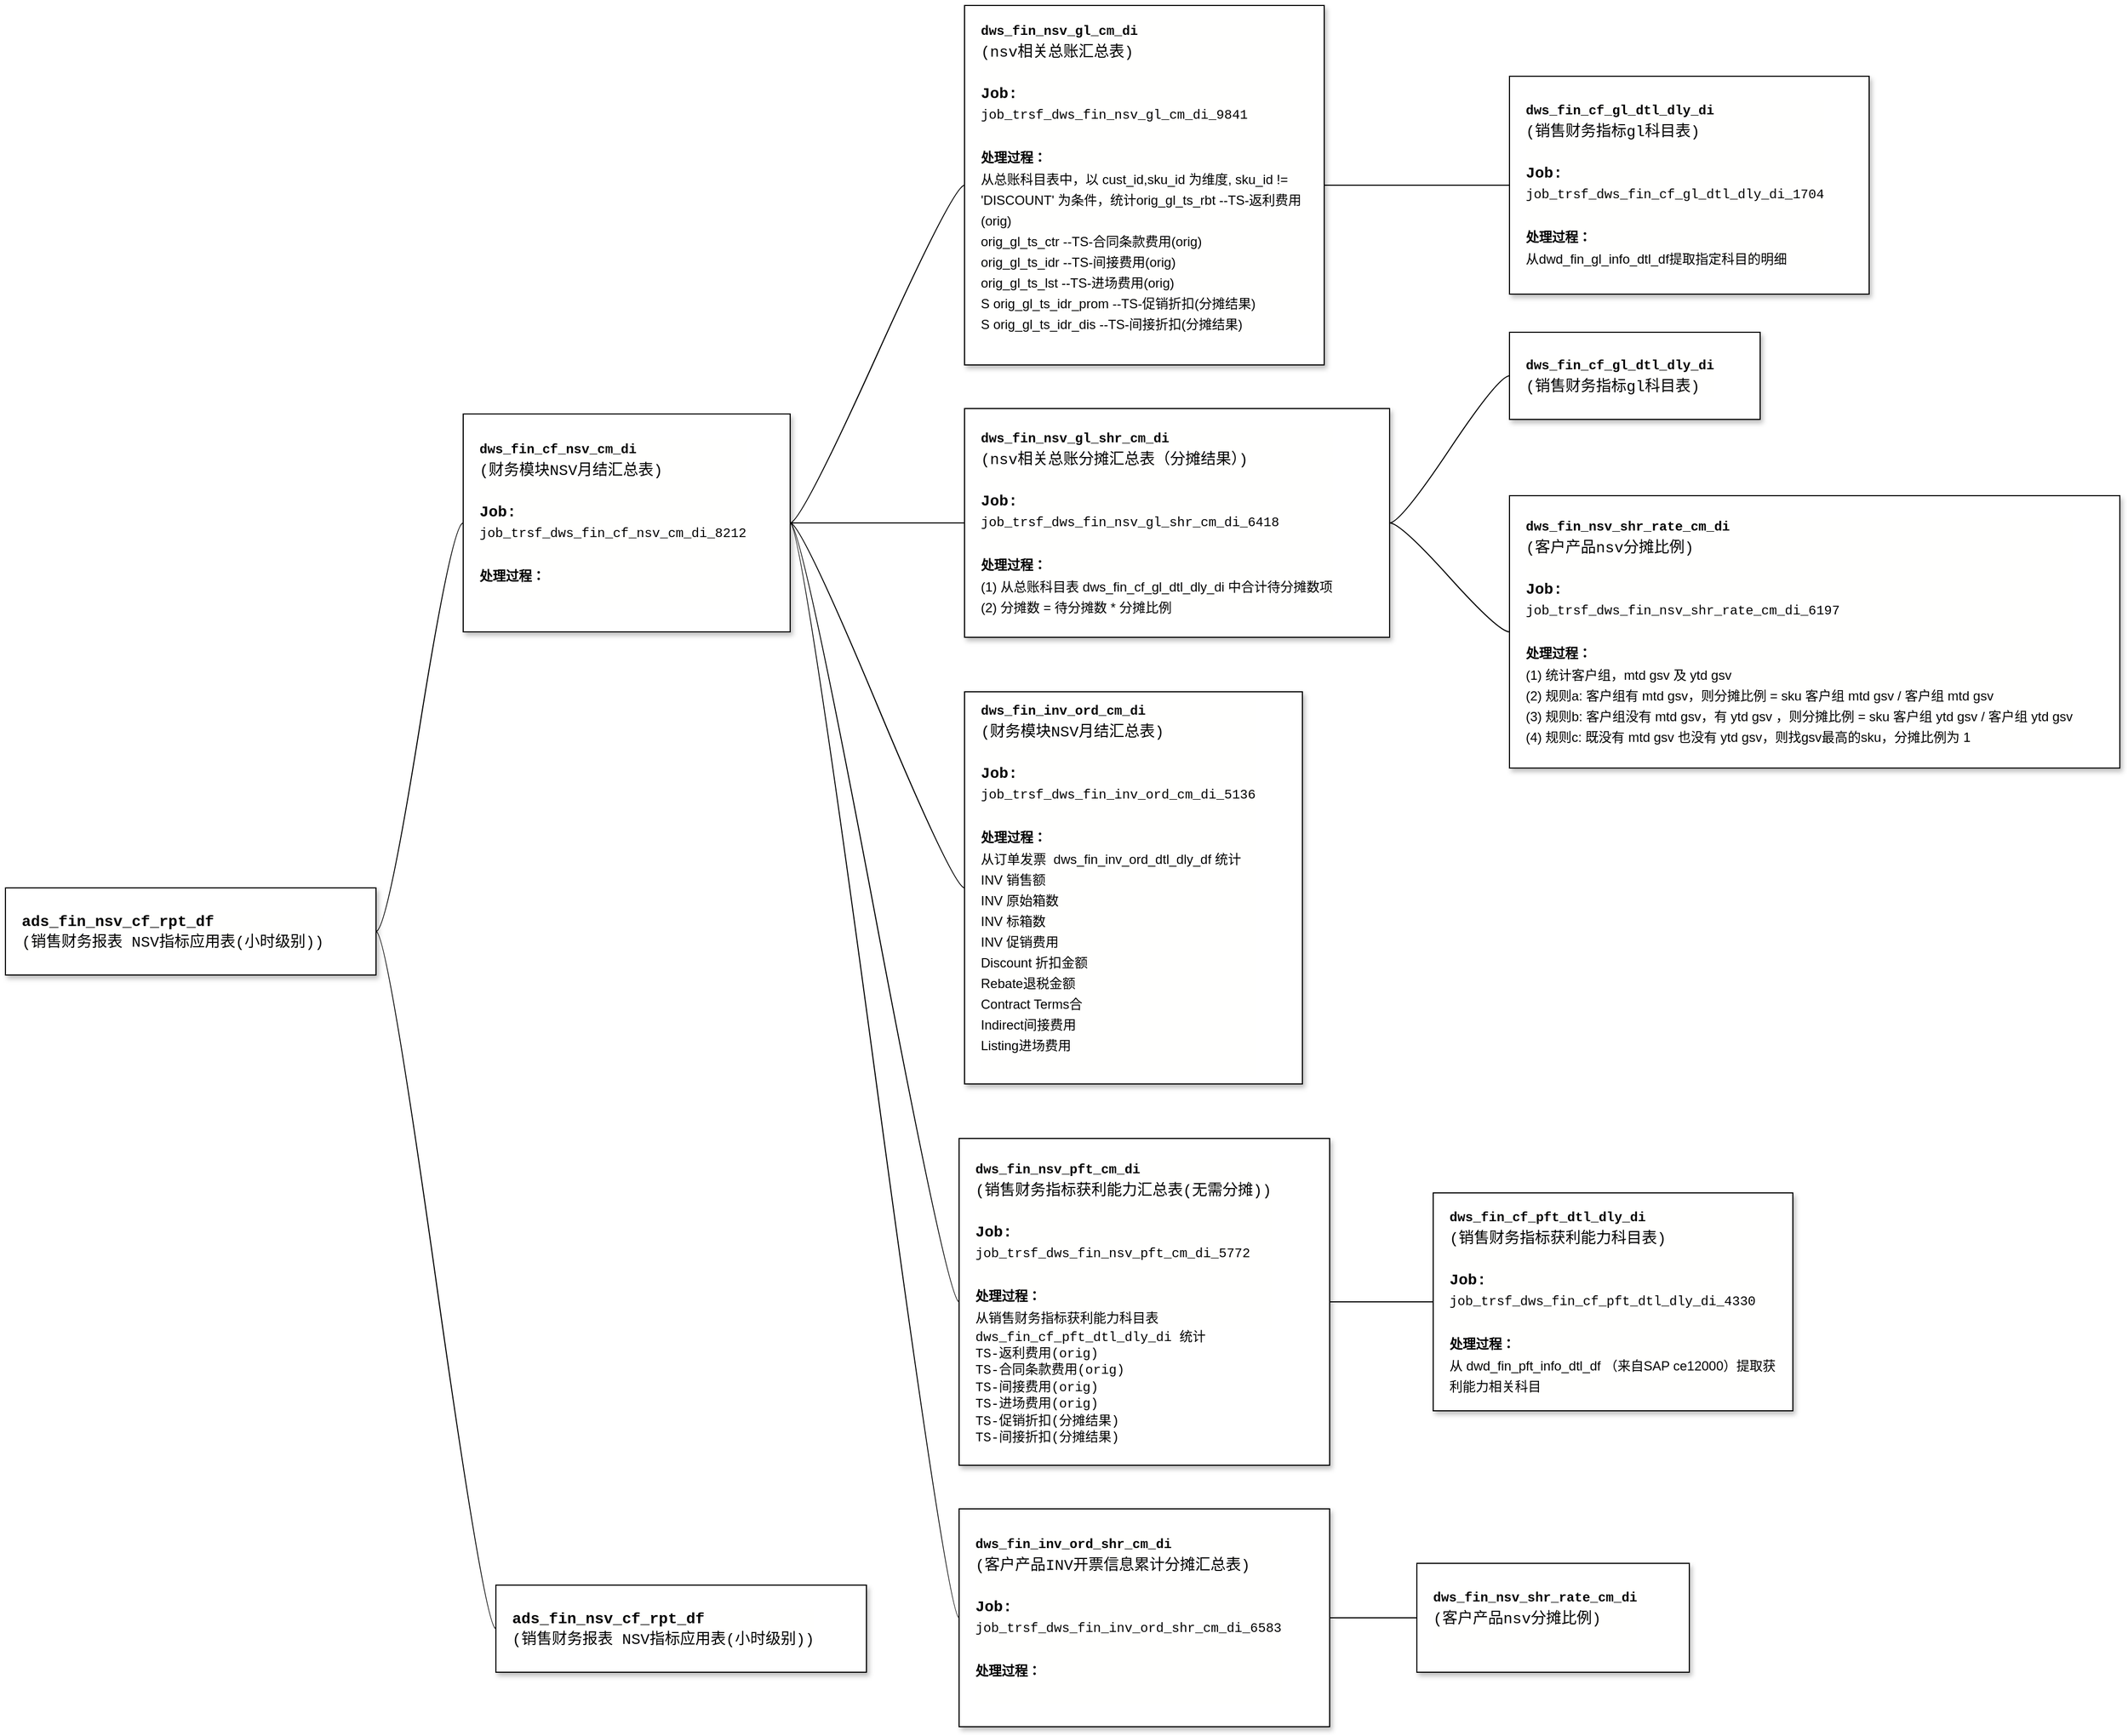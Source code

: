 <mxfile version="22.1.18" type="github">
  <diagram name="第 1 页" id="lyR7plTBhS6jm25HHeXX">
    <mxGraphModel dx="2261" dy="746" grid="1" gridSize="10" guides="1" tooltips="1" connect="1" arrows="1" fold="1" page="1" pageScale="1" pageWidth="827" pageHeight="1169" math="0" shadow="0">
      <root>
        <mxCell id="0" />
        <mxCell id="1" parent="0" />
        <mxCell id="bTSbOXXRGPCNgvXaSEfL-14" value="" style="edgeStyle=entityRelationEdgeStyle;rounded=0;orthogonalLoop=1;jettySize=auto;html=1;startArrow=none;endArrow=none;segment=10;curved=1;sourcePerimeterSpacing=0;targetPerimeterSpacing=0;" edge="1" parent="1" source="bTSbOXXRGPCNgvXaSEfL-9" target="bTSbOXXRGPCNgvXaSEfL-13">
          <mxGeometry relative="1" as="geometry" />
        </mxCell>
        <mxCell id="bTSbOXXRGPCNgvXaSEfL-20" value="" style="edgeStyle=entityRelationEdgeStyle;rounded=0;orthogonalLoop=1;jettySize=auto;html=1;startArrow=none;endArrow=none;segment=10;curved=1;sourcePerimeterSpacing=0;targetPerimeterSpacing=0;" edge="1" parent="1" source="bTSbOXXRGPCNgvXaSEfL-9" target="bTSbOXXRGPCNgvXaSEfL-19">
          <mxGeometry relative="1" as="geometry" />
        </mxCell>
        <mxCell id="bTSbOXXRGPCNgvXaSEfL-9" value="&lt;div style=&quot;background-color: rgb(255, 255, 254); font-family: Consolas, &amp;quot;Courier New&amp;quot;, monospace; font-size: 14px; line-height: 19px;&quot;&gt;&lt;b&gt;ads_fin_nsv_cf_rpt_df&lt;/b&gt;&lt;/div&gt;&lt;div style=&quot;background-color: rgb(255, 255, 254); font-family: Consolas, &amp;quot;Courier New&amp;quot;, monospace; font-size: 14px; line-height: 19px;&quot;&gt;(销售财务报表 NSV指标应用表(小时级别))&lt;/div&gt;" style="whiteSpace=wrap;html=1;rounded=0;arcSize=50;align=left;verticalAlign=middle;strokeWidth=1;autosize=1;spacing=15;treeFolding=1;treeMoving=1;newEdgeStyle={&quot;edgeStyle&quot;:&quot;entityRelationEdgeStyle&quot;,&quot;startArrow&quot;:&quot;none&quot;,&quot;endArrow&quot;:&quot;none&quot;,&quot;segment&quot;:10,&quot;curved&quot;:1,&quot;sourcePerimeterSpacing&quot;:0,&quot;targetPerimeterSpacing&quot;:0};shadow=1;" vertex="1" parent="1">
          <mxGeometry x="-150" y="860" width="340" height="80" as="geometry" />
        </mxCell>
        <mxCell id="bTSbOXXRGPCNgvXaSEfL-16" value="" style="edgeStyle=entityRelationEdgeStyle;rounded=0;orthogonalLoop=1;jettySize=auto;html=1;startArrow=none;endArrow=none;segment=10;curved=1;sourcePerimeterSpacing=0;targetPerimeterSpacing=0;" edge="1" parent="1" source="bTSbOXXRGPCNgvXaSEfL-13" target="bTSbOXXRGPCNgvXaSEfL-15">
          <mxGeometry relative="1" as="geometry" />
        </mxCell>
        <mxCell id="bTSbOXXRGPCNgvXaSEfL-22" value="" style="edgeStyle=entityRelationEdgeStyle;rounded=0;orthogonalLoop=1;jettySize=auto;html=1;startArrow=none;endArrow=none;segment=10;curved=1;sourcePerimeterSpacing=0;targetPerimeterSpacing=0;" edge="1" parent="1" source="bTSbOXXRGPCNgvXaSEfL-13" target="bTSbOXXRGPCNgvXaSEfL-21">
          <mxGeometry relative="1" as="geometry" />
        </mxCell>
        <mxCell id="bTSbOXXRGPCNgvXaSEfL-28" value="" style="edgeStyle=entityRelationEdgeStyle;rounded=0;orthogonalLoop=1;jettySize=auto;html=1;startArrow=none;endArrow=none;segment=10;curved=1;sourcePerimeterSpacing=0;targetPerimeterSpacing=0;" edge="1" parent="1" source="bTSbOXXRGPCNgvXaSEfL-13" target="bTSbOXXRGPCNgvXaSEfL-27">
          <mxGeometry relative="1" as="geometry" />
        </mxCell>
        <mxCell id="bTSbOXXRGPCNgvXaSEfL-30" value="" style="edgeStyle=entityRelationEdgeStyle;rounded=0;orthogonalLoop=1;jettySize=auto;html=1;startArrow=none;endArrow=none;segment=10;curved=1;sourcePerimeterSpacing=0;targetPerimeterSpacing=0;" edge="1" parent="1" source="bTSbOXXRGPCNgvXaSEfL-13" target="bTSbOXXRGPCNgvXaSEfL-29">
          <mxGeometry relative="1" as="geometry" />
        </mxCell>
        <mxCell id="bTSbOXXRGPCNgvXaSEfL-36" value="" style="edgeStyle=entityRelationEdgeStyle;rounded=0;orthogonalLoop=1;jettySize=auto;html=1;startArrow=none;endArrow=none;segment=10;curved=1;sourcePerimeterSpacing=0;targetPerimeterSpacing=0;" edge="1" parent="1" source="bTSbOXXRGPCNgvXaSEfL-13" target="bTSbOXXRGPCNgvXaSEfL-35">
          <mxGeometry relative="1" as="geometry" />
        </mxCell>
        <mxCell id="bTSbOXXRGPCNgvXaSEfL-13" value="&lt;div style=&quot;background-color: rgb(255, 255, 254); line-height: 19px;&quot;&gt;&lt;font face=&quot;Consolas, Courier New, monospace&quot;&gt;&lt;b&gt;dws_fin_cf_nsv_cm_di&lt;/b&gt;&lt;/font&gt;&lt;br&gt;&lt;/div&gt;&lt;div style=&quot;background-color: rgb(255, 255, 254); font-family: Consolas, &amp;quot;Courier New&amp;quot;, monospace; font-size: 14px; line-height: 19px;&quot;&gt;(财务模块NSV月结汇总表)&lt;/div&gt;&lt;div style=&quot;background-color: rgb(255, 255, 254); font-family: Consolas, &amp;quot;Courier New&amp;quot;, monospace; font-size: 14px; line-height: 19px;&quot;&gt;&lt;br&gt;&lt;/div&gt;&lt;div style=&quot;background-color: rgb(255, 255, 254); font-family: Consolas, &amp;quot;Courier New&amp;quot;, monospace; font-size: 14px; line-height: 19px;&quot;&gt;&lt;b&gt;Job:&lt;/b&gt;&lt;/div&gt;&lt;div style=&quot;background-color: rgb(255, 255, 254); line-height: 19px;&quot;&gt;&lt;font face=&quot;Consolas, Courier New, monospace&quot;&gt;job_trsf_dws_fin_cf_nsv_cm_di_8212&lt;/font&gt;&lt;br&gt;&lt;/div&gt;&lt;div style=&quot;background-color: rgb(255, 255, 254); line-height: 19px;&quot;&gt;&lt;font face=&quot;Consolas, Courier New, monospace&quot;&gt;&lt;br&gt;&lt;/font&gt;&lt;/div&gt;&lt;div style=&quot;background-color: rgb(255, 255, 254); line-height: 19px;&quot;&gt;&lt;font face=&quot;Consolas, Courier New, monospace&quot;&gt;&lt;b&gt;处理过程：&lt;/b&gt;&lt;/font&gt;&lt;/div&gt;&lt;div style=&quot;background-color: rgb(255, 255, 254); line-height: 19px;&quot;&gt;&lt;br&gt;&lt;/div&gt;" style="whiteSpace=wrap;html=1;rounded=0;arcSize=50;align=left;verticalAlign=middle;strokeWidth=1;autosize=1;spacing=15;treeFolding=1;treeMoving=1;newEdgeStyle={&quot;edgeStyle&quot;:&quot;entityRelationEdgeStyle&quot;,&quot;startArrow&quot;:&quot;none&quot;,&quot;endArrow&quot;:&quot;none&quot;,&quot;segment&quot;:10,&quot;curved&quot;:1,&quot;sourcePerimeterSpacing&quot;:0,&quot;targetPerimeterSpacing&quot;:0};shadow=1;" vertex="1" parent="1">
          <mxGeometry x="270" y="425" width="300" height="200" as="geometry" />
        </mxCell>
        <mxCell id="bTSbOXXRGPCNgvXaSEfL-18" value="" style="edgeStyle=entityRelationEdgeStyle;rounded=0;orthogonalLoop=1;jettySize=auto;html=1;startArrow=none;endArrow=none;segment=10;curved=1;sourcePerimeterSpacing=0;targetPerimeterSpacing=0;" edge="1" parent="1" source="bTSbOXXRGPCNgvXaSEfL-15" target="bTSbOXXRGPCNgvXaSEfL-17">
          <mxGeometry relative="1" as="geometry" />
        </mxCell>
        <mxCell id="bTSbOXXRGPCNgvXaSEfL-15" value="&lt;div style=&quot;background-color: rgb(255, 255, 254); line-height: 19px;&quot;&gt;&lt;font face=&quot;Consolas, Courier New, monospace&quot;&gt;&lt;b&gt;dws_fin_nsv_gl_cm_di&lt;/b&gt;&lt;/font&gt;&lt;br&gt;&lt;/div&gt;&lt;div style=&quot;background-color: rgb(255, 255, 254); font-family: Consolas, &amp;quot;Courier New&amp;quot;, monospace; font-size: 14px; line-height: 19px;&quot;&gt;(nsv相关总账汇总表)&lt;/div&gt;&lt;div style=&quot;background-color: rgb(255, 255, 254); font-family: Consolas, &amp;quot;Courier New&amp;quot;, monospace; font-size: 14px; line-height: 19px;&quot;&gt;&lt;br&gt;&lt;/div&gt;&lt;div style=&quot;background-color: rgb(255, 255, 254); font-family: Consolas, &amp;quot;Courier New&amp;quot;, monospace; font-size: 14px; line-height: 19px;&quot;&gt;&lt;b&gt;Job:&lt;/b&gt;&lt;/div&gt;&lt;div style=&quot;background-color: rgb(255, 255, 254); line-height: 19px;&quot;&gt;&lt;font face=&quot;Consolas, Courier New, monospace&quot;&gt;job_trsf_dws_fin_nsv_gl_cm_di_9841&lt;/font&gt;&lt;br&gt;&lt;/div&gt;&lt;div style=&quot;background-color: rgb(255, 255, 254); line-height: 19px;&quot;&gt;&lt;font face=&quot;Consolas, Courier New, monospace&quot;&gt;&lt;br&gt;&lt;/font&gt;&lt;/div&gt;&lt;div style=&quot;background-color: rgb(255, 255, 254); line-height: 19px;&quot;&gt;&lt;font face=&quot;Consolas, Courier New, monospace&quot;&gt;&lt;b&gt;处理过程：&lt;/b&gt;&lt;/font&gt;&lt;/div&gt;&lt;div style=&quot;background-color: rgb(255, 255, 254); line-height: 19px;&quot;&gt;从总账科目表中，以 cust_id,sku_id 为维度, sku_id != &#39;DISCOUNT&#39; 为条件，统计orig_gl_ts_rbt --TS-返利费用(orig)&lt;/div&gt;&lt;div style=&quot;background-color: rgb(255, 255, 254); line-height: 19px;&quot;&gt;orig_gl_ts_ctr --TS-合同条款费用(orig)&lt;/div&gt;&lt;div style=&quot;background-color: rgb(255, 255, 254); line-height: 19px;&quot;&gt;orig_gl_ts_idr --TS-间接费用(orig)&lt;/div&gt;&lt;div style=&quot;background-color: rgb(255, 255, 254); line-height: 19px;&quot;&gt;orig_gl_ts_lst --TS-进场费用(orig)&lt;/div&gt;&lt;div style=&quot;background-color: rgb(255, 255, 254); line-height: 19px;&quot;&gt;S orig_gl_ts_idr_prom --TS-促销折扣(分摊结果)&lt;/div&gt;&lt;div style=&quot;background-color: rgb(255, 255, 254); line-height: 19px;&quot;&gt;S orig_gl_ts_idr_dis --TS-间接折扣(分摊结果)&lt;/div&gt;&lt;div&gt;&lt;br&gt;&lt;/div&gt;" style="whiteSpace=wrap;html=1;rounded=0;arcSize=50;align=left;verticalAlign=middle;strokeWidth=1;autosize=1;spacing=15;treeFolding=1;treeMoving=1;newEdgeStyle={&quot;edgeStyle&quot;:&quot;entityRelationEdgeStyle&quot;,&quot;startArrow&quot;:&quot;none&quot;,&quot;endArrow&quot;:&quot;none&quot;,&quot;segment&quot;:10,&quot;curved&quot;:1,&quot;sourcePerimeterSpacing&quot;:0,&quot;targetPerimeterSpacing&quot;:0};shadow=1;" vertex="1" parent="1">
          <mxGeometry x="730" y="50" width="330" height="330" as="geometry" />
        </mxCell>
        <mxCell id="bTSbOXXRGPCNgvXaSEfL-17" value="&lt;div style=&quot;background-color: rgb(255, 255, 254); line-height: 19px;&quot;&gt;&lt;font face=&quot;Consolas, Courier New, monospace&quot;&gt;&lt;b&gt;dws_fin_cf_gl_dtl_dly_di&lt;/b&gt;&lt;/font&gt;&lt;br&gt;&lt;/div&gt;&lt;div style=&quot;background-color: rgb(255, 255, 254); font-family: Consolas, &amp;quot;Courier New&amp;quot;, monospace; font-size: 14px; line-height: 19px;&quot;&gt;(销售财务指标gl科目表)&lt;/div&gt;&lt;div style=&quot;background-color: rgb(255, 255, 254); font-family: Consolas, &amp;quot;Courier New&amp;quot;, monospace; font-size: 14px; line-height: 19px;&quot;&gt;&lt;br&gt;&lt;/div&gt;&lt;div style=&quot;background-color: rgb(255, 255, 254); font-family: Consolas, &amp;quot;Courier New&amp;quot;, monospace; font-size: 14px; line-height: 19px;&quot;&gt;&lt;b&gt;Job:&lt;/b&gt;&lt;/div&gt;&lt;div style=&quot;background-color: rgb(255, 255, 254); line-height: 19px;&quot;&gt;&lt;font face=&quot;Consolas, Courier New, monospace&quot;&gt;job_trsf_dws_fin_cf_gl_dtl_dly_di_1704&lt;/font&gt;&lt;br&gt;&lt;/div&gt;&lt;div style=&quot;background-color: rgb(255, 255, 254); line-height: 19px;&quot;&gt;&lt;font face=&quot;Consolas, Courier New, monospace&quot;&gt;&lt;br&gt;&lt;/font&gt;&lt;/div&gt;&lt;div style=&quot;background-color: rgb(255, 255, 254); line-height: 19px;&quot;&gt;&lt;font face=&quot;Consolas, Courier New, monospace&quot;&gt;&lt;b&gt;处理过程：&lt;/b&gt;&lt;/font&gt;&lt;/div&gt;&lt;div style=&quot;background-color: rgb(255, 255, 254); line-height: 19px;&quot;&gt;&lt;font face=&quot;Consolas, Courier New, monospace&quot;&gt;从&lt;/font&gt;dwd_fin_gl_info_dtl_df提取指定科目的明细&lt;/div&gt;" style="whiteSpace=wrap;html=1;rounded=0;arcSize=50;align=left;verticalAlign=middle;strokeWidth=1;autosize=1;spacing=15;treeFolding=1;treeMoving=1;newEdgeStyle={&quot;edgeStyle&quot;:&quot;entityRelationEdgeStyle&quot;,&quot;startArrow&quot;:&quot;none&quot;,&quot;endArrow&quot;:&quot;none&quot;,&quot;segment&quot;:10,&quot;curved&quot;:1,&quot;sourcePerimeterSpacing&quot;:0,&quot;targetPerimeterSpacing&quot;:0};shadow=1;" vertex="1" parent="1">
          <mxGeometry x="1230" y="115" width="330" height="200" as="geometry" />
        </mxCell>
        <mxCell id="bTSbOXXRGPCNgvXaSEfL-19" value="&lt;div style=&quot;background-color: rgb(255, 255, 254); font-family: Consolas, &amp;quot;Courier New&amp;quot;, monospace; font-size: 14px; line-height: 19px;&quot;&gt;&lt;b&gt;ads_fin_nsv_cf_rpt_df&lt;/b&gt;&lt;/div&gt;&lt;div style=&quot;background-color: rgb(255, 255, 254); font-family: Consolas, &amp;quot;Courier New&amp;quot;, monospace; font-size: 14px; line-height: 19px;&quot;&gt;(销售财务报表 NSV指标应用表(小时级别))&lt;/div&gt;" style="whiteSpace=wrap;html=1;rounded=0;arcSize=50;align=left;verticalAlign=middle;strokeWidth=1;autosize=1;spacing=15;treeFolding=1;treeMoving=1;newEdgeStyle={&quot;edgeStyle&quot;:&quot;entityRelationEdgeStyle&quot;,&quot;startArrow&quot;:&quot;none&quot;,&quot;endArrow&quot;:&quot;none&quot;,&quot;segment&quot;:10,&quot;curved&quot;:1,&quot;sourcePerimeterSpacing&quot;:0,&quot;targetPerimeterSpacing&quot;:0};shadow=1;" vertex="1" parent="1">
          <mxGeometry x="300" y="1500" width="340" height="80" as="geometry" />
        </mxCell>
        <mxCell id="bTSbOXXRGPCNgvXaSEfL-24" value="" style="edgeStyle=entityRelationEdgeStyle;rounded=0;orthogonalLoop=1;jettySize=auto;html=1;startArrow=none;endArrow=none;segment=10;curved=1;sourcePerimeterSpacing=0;targetPerimeterSpacing=0;" edge="1" parent="1" source="bTSbOXXRGPCNgvXaSEfL-21" target="bTSbOXXRGPCNgvXaSEfL-23">
          <mxGeometry relative="1" as="geometry" />
        </mxCell>
        <mxCell id="bTSbOXXRGPCNgvXaSEfL-26" value="" style="edgeStyle=entityRelationEdgeStyle;rounded=0;orthogonalLoop=1;jettySize=auto;html=1;startArrow=none;endArrow=none;segment=10;curved=1;sourcePerimeterSpacing=0;targetPerimeterSpacing=0;" edge="1" parent="1" source="bTSbOXXRGPCNgvXaSEfL-21" target="bTSbOXXRGPCNgvXaSEfL-25">
          <mxGeometry relative="1" as="geometry" />
        </mxCell>
        <mxCell id="bTSbOXXRGPCNgvXaSEfL-21" value="&lt;div style=&quot;background-color: rgb(255, 255, 254); line-height: 19px;&quot;&gt;&lt;font face=&quot;Consolas, Courier New, monospace&quot;&gt;&lt;b&gt;dws_fin_nsv_gl_shr_cm_di&lt;/b&gt;&lt;/font&gt;&lt;br&gt;&lt;/div&gt;&lt;div style=&quot;background-color: rgb(255, 255, 254); font-family: Consolas, &amp;quot;Courier New&amp;quot;, monospace; font-size: 14px; line-height: 19px;&quot;&gt;(nsv相关总账分摊汇总表（分摊结果）)&lt;/div&gt;&lt;div style=&quot;background-color: rgb(255, 255, 254); font-family: Consolas, &amp;quot;Courier New&amp;quot;, monospace; font-size: 14px; line-height: 19px;&quot;&gt;&lt;br&gt;&lt;/div&gt;&lt;div style=&quot;background-color: rgb(255, 255, 254); font-family: Consolas, &amp;quot;Courier New&amp;quot;, monospace; font-size: 14px; line-height: 19px;&quot;&gt;&lt;b&gt;Job:&lt;/b&gt;&lt;/div&gt;&lt;div style=&quot;background-color: rgb(255, 255, 254); line-height: 19px;&quot;&gt;&lt;font face=&quot;Consolas, Courier New, monospace&quot;&gt;job_trsf_dws_fin_nsv_gl_shr_cm_di_6418&lt;/font&gt;&lt;br&gt;&lt;/div&gt;&lt;div style=&quot;background-color: rgb(255, 255, 254); line-height: 19px;&quot;&gt;&lt;font face=&quot;Consolas, Courier New, monospace&quot;&gt;&lt;br&gt;&lt;/font&gt;&lt;/div&gt;&lt;div style=&quot;background-color: rgb(255, 255, 254); line-height: 19px;&quot;&gt;&lt;font face=&quot;Consolas, Courier New, monospace&quot;&gt;&lt;b&gt;处理过程：&lt;/b&gt;&lt;/font&gt;&lt;/div&gt;&lt;div style=&quot;background-color: rgb(255, 255, 254); line-height: 19px;&quot;&gt;(1) 从总账科目表&amp;nbsp;dws_fin_cf_gl_dtl_dly_di 中合计待分摊数项&lt;/div&gt;&lt;div style=&quot;background-color: rgb(255, 255, 254); line-height: 19px;&quot;&gt;(2) 分摊数 = 待分摊数 * 分摊比例&lt;/div&gt;" style="whiteSpace=wrap;html=1;rounded=0;arcSize=50;align=left;verticalAlign=middle;strokeWidth=1;autosize=1;spacing=15;treeFolding=1;treeMoving=1;newEdgeStyle={&quot;edgeStyle&quot;:&quot;entityRelationEdgeStyle&quot;,&quot;startArrow&quot;:&quot;none&quot;,&quot;endArrow&quot;:&quot;none&quot;,&quot;segment&quot;:10,&quot;curved&quot;:1,&quot;sourcePerimeterSpacing&quot;:0,&quot;targetPerimeterSpacing&quot;:0};shadow=1;" vertex="1" parent="1">
          <mxGeometry x="730" y="420" width="390" height="210" as="geometry" />
        </mxCell>
        <mxCell id="bTSbOXXRGPCNgvXaSEfL-23" value="&lt;div style=&quot;background-color: rgb(255, 255, 254); line-height: 19px;&quot;&gt;&lt;div style=&quot;font-family: Consolas, &amp;quot;Courier New&amp;quot;, monospace; font-size: 14px; line-height: 19px;&quot;&gt;&lt;div style=&quot;border-color: var(--border-color); font-family: Helvetica; font-size: 12px; line-height: 19px;&quot;&gt;&lt;font style=&quot;border-color: var(--border-color);&quot; face=&quot;Consolas, Courier New, monospace&quot;&gt;&lt;b style=&quot;border-color: var(--border-color);&quot;&gt;dws_fin_cf_gl_dtl_dly_di&lt;/b&gt;&lt;/font&gt;&lt;br style=&quot;border-color: var(--border-color);&quot;&gt;&lt;/div&gt;&lt;div style=&quot;border-color: var(--border-color); line-height: 19px;&quot;&gt;(销售财务指标gl科目表)&lt;/div&gt;&lt;/div&gt;&lt;/div&gt;" style="whiteSpace=wrap;html=1;rounded=0;arcSize=50;align=left;verticalAlign=middle;strokeWidth=1;autosize=1;spacing=15;treeFolding=1;treeMoving=1;newEdgeStyle={&quot;edgeStyle&quot;:&quot;entityRelationEdgeStyle&quot;,&quot;startArrow&quot;:&quot;none&quot;,&quot;endArrow&quot;:&quot;none&quot;,&quot;segment&quot;:10,&quot;curved&quot;:1,&quot;sourcePerimeterSpacing&quot;:0,&quot;targetPerimeterSpacing&quot;:0};shadow=1;" vertex="1" parent="1">
          <mxGeometry x="1230" y="350" width="230" height="80" as="geometry" />
        </mxCell>
        <mxCell id="bTSbOXXRGPCNgvXaSEfL-25" value="&lt;div style=&quot;background-color: rgb(255, 255, 254); line-height: 19px;&quot;&gt;&lt;font face=&quot;Consolas, Courier New, monospace&quot;&gt;&lt;b&gt;dws_fin_nsv_shr_rate_cm_di&lt;/b&gt;&lt;/font&gt;&lt;br&gt;&lt;/div&gt;&lt;div style=&quot;background-color: rgb(255, 255, 254); font-family: Consolas, &amp;quot;Courier New&amp;quot;, monospace; font-size: 14px; line-height: 19px;&quot;&gt;(客户产品nsv分摊比例)&lt;/div&gt;&lt;div style=&quot;background-color: rgb(255, 255, 254); font-family: Consolas, &amp;quot;Courier New&amp;quot;, monospace; font-size: 14px; line-height: 19px;&quot;&gt;&lt;br&gt;&lt;/div&gt;&lt;div style=&quot;background-color: rgb(255, 255, 254); font-family: Consolas, &amp;quot;Courier New&amp;quot;, monospace; font-size: 14px; line-height: 19px;&quot;&gt;&lt;b&gt;Job:&lt;/b&gt;&lt;/div&gt;&lt;div style=&quot;background-color: rgb(255, 255, 254); line-height: 19px;&quot;&gt;&lt;font face=&quot;Consolas, Courier New, monospace&quot;&gt;job_trsf_dws_fin_nsv_shr_rate_cm_di_6197&lt;/font&gt;&lt;br&gt;&lt;/div&gt;&lt;div style=&quot;background-color: rgb(255, 255, 254); line-height: 19px;&quot;&gt;&lt;font face=&quot;Consolas, Courier New, monospace&quot;&gt;&lt;br&gt;&lt;/font&gt;&lt;/div&gt;&lt;div style=&quot;background-color: rgb(255, 255, 254); line-height: 19px;&quot;&gt;&lt;font face=&quot;Consolas, Courier New, monospace&quot;&gt;&lt;b&gt;处理过程：&lt;/b&gt;&lt;/font&gt;&lt;/div&gt;&lt;div style=&quot;background-color: rgb(255, 255, 254); line-height: 19px;&quot;&gt;(1) 统计客户组，mtd gsv 及 ytd gsv&lt;/div&gt;&lt;div style=&quot;background-color: rgb(255, 255, 254); line-height: 19px;&quot;&gt;(2) 规则a: 客户组有 mtd gsv，则分摊比例 = sku 客户组 mtd gsv / 客户组 mtd gsv&lt;/div&gt;&lt;div style=&quot;background-color: rgb(255, 255, 254); line-height: 19px;&quot;&gt;(3) 规则b: 客户组没有 mtd gsv，有 ytd gsv ，则分摊比例 = sku 客户组 ytd gsv / 客户组 ytd gsv&lt;/div&gt;&lt;div style=&quot;background-color: rgb(255, 255, 254); line-height: 19px;&quot;&gt;(4) 规则c: 既没有 mtd gsv 也没有 ytd gsv，则找gsv最高的sku，分摊比例为 1&lt;/div&gt;" style="whiteSpace=wrap;html=1;rounded=0;arcSize=50;align=left;verticalAlign=middle;strokeWidth=1;autosize=1;spacing=15;treeFolding=1;treeMoving=1;newEdgeStyle={&quot;edgeStyle&quot;:&quot;entityRelationEdgeStyle&quot;,&quot;startArrow&quot;:&quot;none&quot;,&quot;endArrow&quot;:&quot;none&quot;,&quot;segment&quot;:10,&quot;curved&quot;:1,&quot;sourcePerimeterSpacing&quot;:0,&quot;targetPerimeterSpacing&quot;:0};shadow=1;" vertex="1" parent="1">
          <mxGeometry x="1230" y="500" width="560" height="250" as="geometry" />
        </mxCell>
        <mxCell id="bTSbOXXRGPCNgvXaSEfL-27" value="&lt;div style=&quot;background-color: rgb(255, 255, 254); line-height: 19px;&quot;&gt;&lt;font face=&quot;Consolas, Courier New, monospace&quot;&gt;&lt;b&gt;dws_fin_inv_ord_cm_di&lt;/b&gt;&lt;/font&gt;&lt;br&gt;&lt;/div&gt;&lt;div style=&quot;background-color: rgb(255, 255, 254); font-family: Consolas, &amp;quot;Courier New&amp;quot;, monospace; font-size: 14px; line-height: 19px;&quot;&gt;(财务模块NSV月结汇总表)&lt;/div&gt;&lt;div style=&quot;background-color: rgb(255, 255, 254); font-family: Consolas, &amp;quot;Courier New&amp;quot;, monospace; font-size: 14px; line-height: 19px;&quot;&gt;&lt;br&gt;&lt;/div&gt;&lt;div style=&quot;background-color: rgb(255, 255, 254); font-family: Consolas, &amp;quot;Courier New&amp;quot;, monospace; font-size: 14px; line-height: 19px;&quot;&gt;&lt;b&gt;Job:&lt;/b&gt;&lt;/div&gt;&lt;div style=&quot;background-color: rgb(255, 255, 254); line-height: 19px;&quot;&gt;&lt;font face=&quot;Consolas, Courier New, monospace&quot;&gt;job_trsf_dws_fin_inv_ord_cm_di_5136&lt;/font&gt;&lt;br&gt;&lt;/div&gt;&lt;div style=&quot;background-color: rgb(255, 255, 254); line-height: 19px;&quot;&gt;&lt;font face=&quot;Consolas, Courier New, monospace&quot;&gt;&lt;br&gt;&lt;/font&gt;&lt;/div&gt;&lt;div style=&quot;background-color: rgb(255, 255, 254); line-height: 19px;&quot;&gt;&lt;font face=&quot;Consolas, Courier New, monospace&quot;&gt;&lt;b&gt;处理过程：&lt;/b&gt;&lt;/font&gt;&lt;/div&gt;&lt;div style=&quot;background-color: rgb(255, 255, 254); line-height: 19px;&quot;&gt;从订单发票&amp;nbsp;&amp;nbsp;dws_fin_inv_ord_dtl_dly_df&amp;nbsp;统计&lt;/div&gt;&lt;div style=&quot;background-color: rgb(255, 255, 254); line-height: 19px;&quot;&gt;&lt;div style=&quot;line-height: 19px;&quot;&gt;INV 销售额&lt;/div&gt;&lt;div style=&quot;line-height: 19px;&quot;&gt;INV 原始箱数&lt;/div&gt;&lt;div style=&quot;line-height: 19px;&quot;&gt;INV 标箱数&lt;/div&gt;&lt;div style=&quot;line-height: 19px;&quot;&gt;INV 促销费用&lt;/div&gt;&lt;div style=&quot;line-height: 19px;&quot;&gt;Discount 折扣金额&lt;/div&gt;&lt;div style=&quot;line-height: 19px;&quot;&gt;Rebate退税金额&lt;/div&gt;&lt;div style=&quot;line-height: 19px;&quot;&gt;Contract Terms合&lt;/div&gt;&lt;div style=&quot;line-height: 19px;&quot;&gt;Indirect间接费用&lt;/div&gt;&lt;div style=&quot;line-height: 19px;&quot;&gt;Listing进场费用&lt;/div&gt;&lt;div&gt;&lt;br&gt;&lt;/div&gt;&lt;/div&gt;" style="whiteSpace=wrap;html=1;rounded=0;arcSize=50;align=left;verticalAlign=middle;strokeWidth=1;autosize=1;spacing=15;treeFolding=1;treeMoving=1;newEdgeStyle={&quot;edgeStyle&quot;:&quot;entityRelationEdgeStyle&quot;,&quot;startArrow&quot;:&quot;none&quot;,&quot;endArrow&quot;:&quot;none&quot;,&quot;segment&quot;:10,&quot;curved&quot;:1,&quot;sourcePerimeterSpacing&quot;:0,&quot;targetPerimeterSpacing&quot;:0};shadow=1;" vertex="1" parent="1">
          <mxGeometry x="730" y="680" width="310" height="360" as="geometry" />
        </mxCell>
        <mxCell id="bTSbOXXRGPCNgvXaSEfL-34" value="" style="edgeStyle=entityRelationEdgeStyle;rounded=0;orthogonalLoop=1;jettySize=auto;html=1;startArrow=none;endArrow=none;segment=10;curved=1;sourcePerimeterSpacing=0;targetPerimeterSpacing=0;" edge="1" parent="1" source="bTSbOXXRGPCNgvXaSEfL-29" target="bTSbOXXRGPCNgvXaSEfL-33">
          <mxGeometry relative="1" as="geometry" />
        </mxCell>
        <mxCell id="bTSbOXXRGPCNgvXaSEfL-29" value="&lt;div style=&quot;background-color: rgb(255, 255, 254); line-height: 19px;&quot;&gt;&lt;font face=&quot;Consolas, Courier New, monospace&quot;&gt;&lt;b&gt;dws_fin_nsv_pft_cm_di&lt;/b&gt;&lt;/font&gt;&lt;br&gt;&lt;/div&gt;&lt;div style=&quot;background-color: rgb(255, 255, 254); font-family: Consolas, &amp;quot;Courier New&amp;quot;, monospace; font-size: 14px; line-height: 19px;&quot;&gt;(销售财务指标获利能力汇总表(无需分摊))&lt;/div&gt;&lt;div style=&quot;background-color: rgb(255, 255, 254); font-family: Consolas, &amp;quot;Courier New&amp;quot;, monospace; font-size: 14px; line-height: 19px;&quot;&gt;&lt;br&gt;&lt;/div&gt;&lt;div style=&quot;background-color: rgb(255, 255, 254); font-family: Consolas, &amp;quot;Courier New&amp;quot;, monospace; font-size: 14px; line-height: 19px;&quot;&gt;&lt;b&gt;Job:&lt;/b&gt;&lt;/div&gt;&lt;div style=&quot;background-color: rgb(255, 255, 254); line-height: 19px;&quot;&gt;&lt;font face=&quot;Consolas, Courier New, monospace&quot;&gt;job_trsf_dws_fin_nsv_pft_cm_di_5772&lt;/font&gt;&lt;br&gt;&lt;/div&gt;&lt;div style=&quot;background-color: rgb(255, 255, 254); line-height: 19px;&quot;&gt;&lt;font face=&quot;Consolas, Courier New, monospace&quot;&gt;&lt;br&gt;&lt;/font&gt;&lt;/div&gt;&lt;div style=&quot;background-color: rgb(255, 255, 254); line-height: 19px;&quot;&gt;&lt;font face=&quot;Consolas, Courier New, monospace&quot;&gt;&lt;b&gt;处理过程：&lt;/b&gt;&lt;/font&gt;&lt;/div&gt;&lt;div style=&quot;background-color: rgb(255, 255, 254); line-height: 19px;&quot;&gt;从销售财务指标获利能力科目表&amp;nbsp;&lt;/div&gt;&lt;span style=&quot;font-family: Consolas, &amp;quot;Courier New&amp;quot;, monospace;&quot;&gt;dws_fin_cf_pft_dtl_dly_di&amp;nbsp;统计&lt;/span&gt;&lt;br&gt;&lt;div style=&quot;&quot;&gt;&lt;font face=&quot;Consolas, Courier New, monospace&quot;&gt;TS-返利费用(orig)&lt;/font&gt;&lt;/div&gt;&lt;div style=&quot;&quot;&gt;&lt;font face=&quot;Consolas, Courier New, monospace&quot;&gt;TS-合同条款费用(orig)&lt;/font&gt;&lt;/div&gt;&lt;div style=&quot;&quot;&gt;&lt;font face=&quot;Consolas, Courier New, monospace&quot;&gt;TS-间接费用(orig)&lt;/font&gt;&lt;/div&gt;&lt;div style=&quot;&quot;&gt;&lt;font face=&quot;Consolas, Courier New, monospace&quot;&gt;TS-进场费用(orig)&lt;/font&gt;&lt;/div&gt;&lt;div style=&quot;&quot;&gt;&lt;font face=&quot;Consolas, Courier New, monospace&quot;&gt;TS-促销折扣(分摊结果)&lt;/font&gt;&lt;/div&gt;&lt;div style=&quot;&quot;&gt;&lt;font face=&quot;Consolas, Courier New, monospace&quot;&gt;TS-间接折扣(分摊结果)&lt;/font&gt;&lt;/div&gt;" style="whiteSpace=wrap;html=1;rounded=0;arcSize=50;align=left;verticalAlign=middle;strokeWidth=1;autosize=1;spacing=15;treeFolding=1;treeMoving=1;newEdgeStyle={&quot;edgeStyle&quot;:&quot;entityRelationEdgeStyle&quot;,&quot;startArrow&quot;:&quot;none&quot;,&quot;endArrow&quot;:&quot;none&quot;,&quot;segment&quot;:10,&quot;curved&quot;:1,&quot;sourcePerimeterSpacing&quot;:0,&quot;targetPerimeterSpacing&quot;:0};shadow=1;" vertex="1" parent="1">
          <mxGeometry x="725" y="1090" width="340" height="300" as="geometry" />
        </mxCell>
        <mxCell id="bTSbOXXRGPCNgvXaSEfL-33" value="&lt;div style=&quot;background-color: rgb(255, 255, 254); line-height: 19px;&quot;&gt;&lt;font face=&quot;Consolas, Courier New, monospace&quot;&gt;&lt;b&gt;dws_fin_cf_pft_dtl_dly_di&lt;/b&gt;&lt;/font&gt;&lt;br&gt;&lt;/div&gt;&lt;div style=&quot;background-color: rgb(255, 255, 254); font-family: Consolas, &amp;quot;Courier New&amp;quot;, monospace; font-size: 14px; line-height: 19px;&quot;&gt;(销售财务指标获利能力科目表)&lt;/div&gt;&lt;div style=&quot;background-color: rgb(255, 255, 254); font-family: Consolas, &amp;quot;Courier New&amp;quot;, monospace; font-size: 14px; line-height: 19px;&quot;&gt;&lt;br&gt;&lt;/div&gt;&lt;div style=&quot;background-color: rgb(255, 255, 254); font-family: Consolas, &amp;quot;Courier New&amp;quot;, monospace; font-size: 14px; line-height: 19px;&quot;&gt;&lt;b&gt;Job:&lt;/b&gt;&lt;/div&gt;&lt;div style=&quot;background-color: rgb(255, 255, 254); line-height: 19px;&quot;&gt;&lt;font face=&quot;Consolas, Courier New, monospace&quot;&gt;job_trsf_dws_fin_cf_pft_dtl_dly_di_4330&lt;/font&gt;&lt;br&gt;&lt;/div&gt;&lt;div style=&quot;background-color: rgb(255, 255, 254); line-height: 19px;&quot;&gt;&lt;font face=&quot;Consolas, Courier New, monospace&quot;&gt;&lt;br&gt;&lt;/font&gt;&lt;/div&gt;&lt;div style=&quot;background-color: rgb(255, 255, 254); line-height: 19px;&quot;&gt;&lt;font face=&quot;Consolas, Courier New, monospace&quot;&gt;&lt;b&gt;处理过程：&lt;/b&gt;&lt;/font&gt;&lt;/div&gt;&lt;div style=&quot;background-color: rgb(255, 255, 254); line-height: 19px;&quot;&gt;从&amp;nbsp;dwd_fin_pft_info_dtl_df （来自SAP ce12000）提取获利能力相关科目&lt;/div&gt;" style="whiteSpace=wrap;html=1;rounded=0;arcSize=50;align=left;verticalAlign=middle;strokeWidth=1;autosize=1;spacing=15;treeFolding=1;treeMoving=1;newEdgeStyle={&quot;edgeStyle&quot;:&quot;entityRelationEdgeStyle&quot;,&quot;startArrow&quot;:&quot;none&quot;,&quot;endArrow&quot;:&quot;none&quot;,&quot;segment&quot;:10,&quot;curved&quot;:1,&quot;sourcePerimeterSpacing&quot;:0,&quot;targetPerimeterSpacing&quot;:0};shadow=1;" vertex="1" parent="1">
          <mxGeometry x="1160" y="1140" width="330" height="200" as="geometry" />
        </mxCell>
        <mxCell id="bTSbOXXRGPCNgvXaSEfL-38" value="" style="edgeStyle=entityRelationEdgeStyle;rounded=0;orthogonalLoop=1;jettySize=auto;html=1;startArrow=none;endArrow=none;segment=10;curved=1;sourcePerimeterSpacing=0;targetPerimeterSpacing=0;" edge="1" parent="1" source="bTSbOXXRGPCNgvXaSEfL-35" target="bTSbOXXRGPCNgvXaSEfL-37">
          <mxGeometry relative="1" as="geometry" />
        </mxCell>
        <mxCell id="bTSbOXXRGPCNgvXaSEfL-35" value="&lt;div style=&quot;background-color: rgb(255, 255, 254); line-height: 19px;&quot;&gt;&lt;font face=&quot;Consolas, Courier New, monospace&quot;&gt;&lt;b&gt;dws_fin_inv_ord_shr_cm_di&lt;/b&gt;&lt;/font&gt;&lt;br&gt;&lt;/div&gt;&lt;div style=&quot;background-color: rgb(255, 255, 254); font-family: Consolas, &amp;quot;Courier New&amp;quot;, monospace; font-size: 14px; line-height: 19px;&quot;&gt;(客户产品INV开票信息累计分摊汇总表)&lt;/div&gt;&lt;div style=&quot;background-color: rgb(255, 255, 254); font-family: Consolas, &amp;quot;Courier New&amp;quot;, monospace; font-size: 14px; line-height: 19px;&quot;&gt;&lt;br&gt;&lt;/div&gt;&lt;div style=&quot;background-color: rgb(255, 255, 254); font-family: Consolas, &amp;quot;Courier New&amp;quot;, monospace; font-size: 14px; line-height: 19px;&quot;&gt;&lt;b&gt;Job:&lt;/b&gt;&lt;/div&gt;&lt;div style=&quot;background-color: rgb(255, 255, 254); line-height: 19px;&quot;&gt;&lt;font face=&quot;Consolas, Courier New, monospace&quot;&gt;job_trsf_dws_fin_inv_ord_shr_cm_di_6583&lt;/font&gt;&lt;br&gt;&lt;/div&gt;&lt;div style=&quot;background-color: rgb(255, 255, 254); line-height: 19px;&quot;&gt;&lt;font face=&quot;Consolas, Courier New, monospace&quot;&gt;&lt;br&gt;&lt;/font&gt;&lt;/div&gt;&lt;div style=&quot;background-color: rgb(255, 255, 254); line-height: 19px;&quot;&gt;&lt;font face=&quot;Consolas, Courier New, monospace&quot;&gt;&lt;b&gt;处理过程：&lt;/b&gt;&lt;/font&gt;&lt;/div&gt;&lt;div style=&quot;background-color: rgb(255, 255, 254); line-height: 19px;&quot;&gt;&lt;br&gt;&lt;/div&gt;" style="whiteSpace=wrap;html=1;rounded=0;arcSize=50;align=left;verticalAlign=middle;strokeWidth=1;autosize=1;spacing=15;treeFolding=1;treeMoving=1;newEdgeStyle={&quot;edgeStyle&quot;:&quot;entityRelationEdgeStyle&quot;,&quot;startArrow&quot;:&quot;none&quot;,&quot;endArrow&quot;:&quot;none&quot;,&quot;segment&quot;:10,&quot;curved&quot;:1,&quot;sourcePerimeterSpacing&quot;:0,&quot;targetPerimeterSpacing&quot;:0};shadow=1;" vertex="1" parent="1">
          <mxGeometry x="725" y="1430" width="340" height="200" as="geometry" />
        </mxCell>
        <mxCell id="bTSbOXXRGPCNgvXaSEfL-37" value="&lt;div style=&quot;background-color: rgb(255, 255, 254); line-height: 19px;&quot;&gt;&lt;font face=&quot;Consolas, Courier New, monospace&quot;&gt;&lt;b&gt;dws_fin_nsv_shr_rate_cm_di&lt;/b&gt;&lt;/font&gt;&lt;br&gt;&lt;/div&gt;&lt;div style=&quot;background-color: rgb(255, 255, 254); font-family: Consolas, &amp;quot;Courier New&amp;quot;, monospace; font-size: 14px; line-height: 19px;&quot;&gt;(客户产品nsv分摊比例)&lt;/div&gt;&lt;div style=&quot;background-color: rgb(255, 255, 254); line-height: 19px;&quot;&gt;&lt;br&gt;&lt;/div&gt;" style="whiteSpace=wrap;html=1;rounded=0;arcSize=50;align=left;verticalAlign=middle;strokeWidth=1;autosize=1;spacing=15;treeFolding=1;treeMoving=1;newEdgeStyle={&quot;edgeStyle&quot;:&quot;entityRelationEdgeStyle&quot;,&quot;startArrow&quot;:&quot;none&quot;,&quot;endArrow&quot;:&quot;none&quot;,&quot;segment&quot;:10,&quot;curved&quot;:1,&quot;sourcePerimeterSpacing&quot;:0,&quot;targetPerimeterSpacing&quot;:0};shadow=1;" vertex="1" parent="1">
          <mxGeometry x="1145" y="1480" width="250" height="100" as="geometry" />
        </mxCell>
      </root>
    </mxGraphModel>
  </diagram>
</mxfile>
